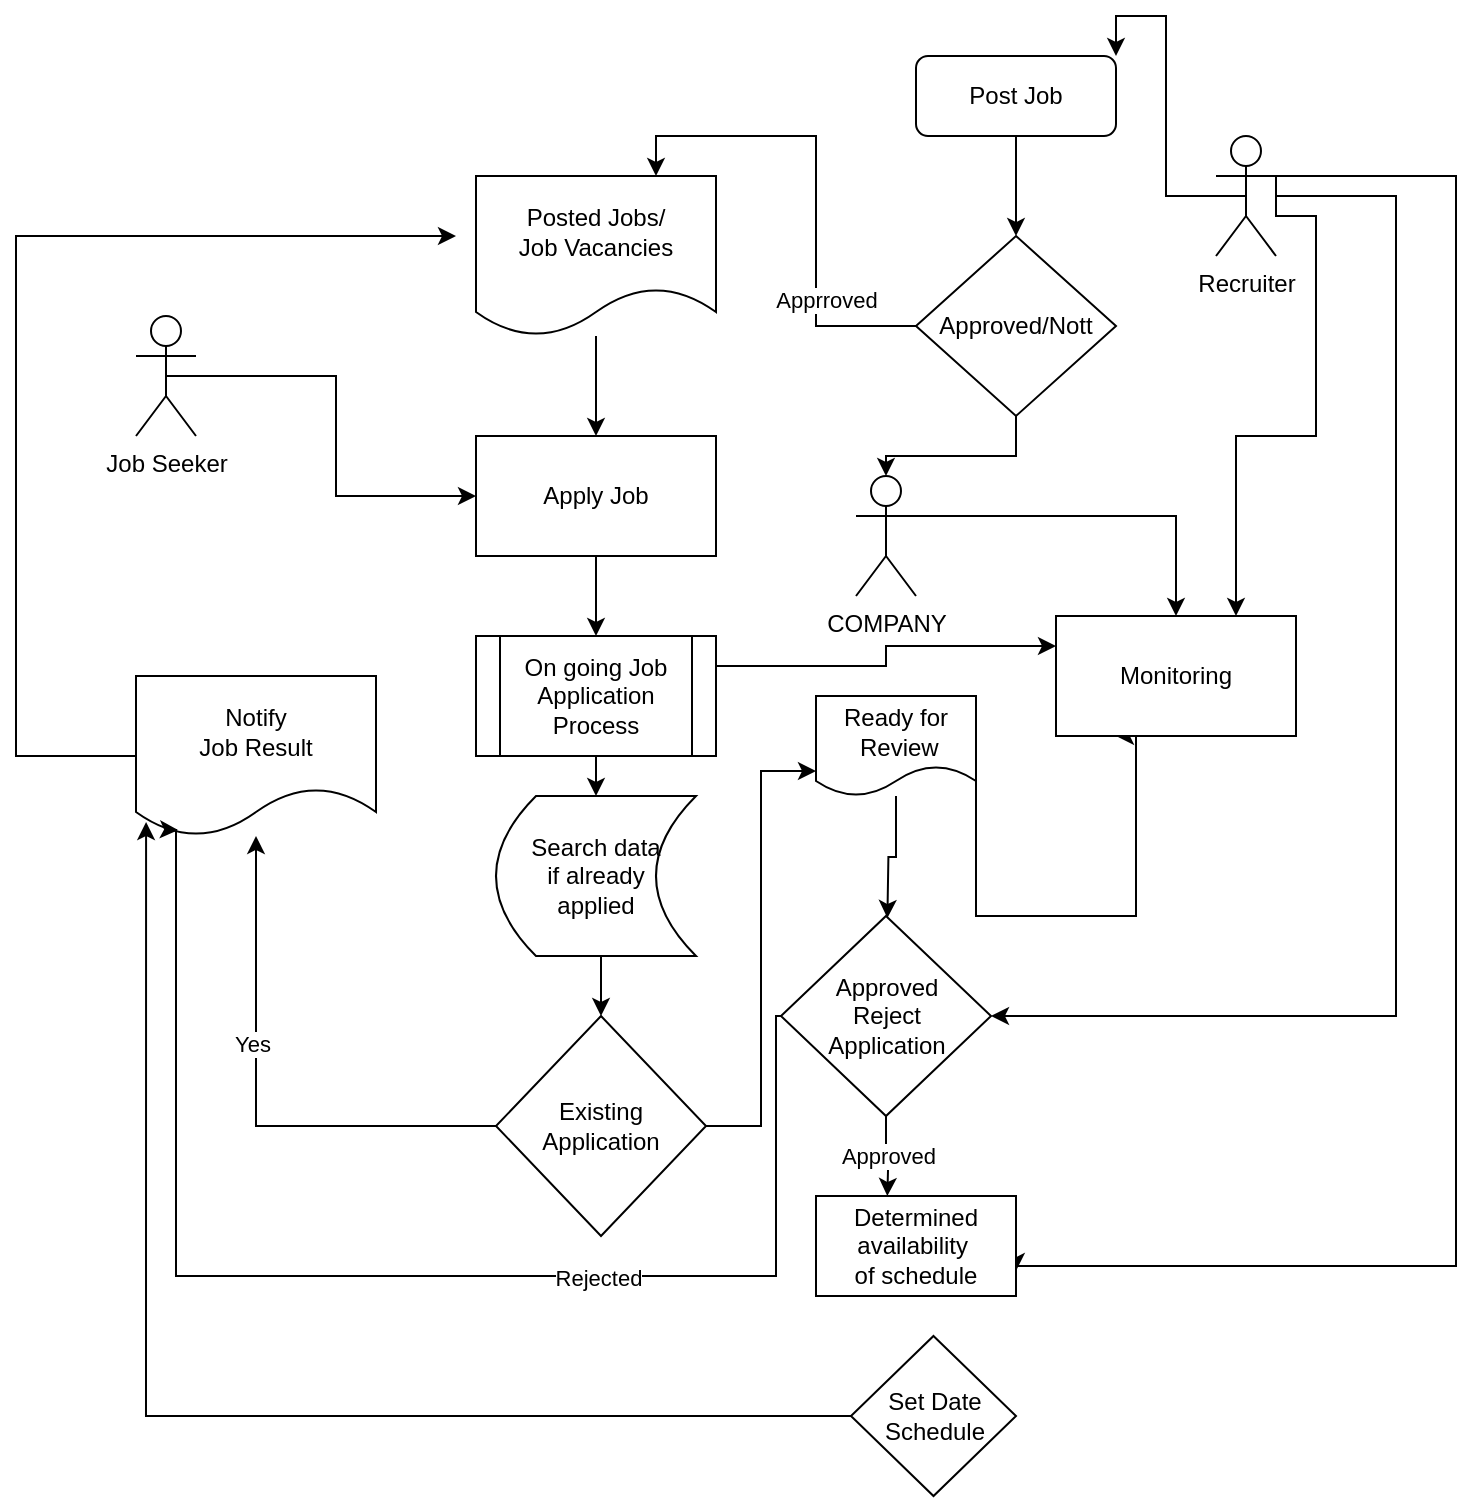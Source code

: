 <mxfile version="20.0.1" type="github">
  <diagram id="wbalTtKaecm9-t2Rqd4S" name="Page-1">
    <mxGraphModel dx="1157" dy="643" grid="1" gridSize="10" guides="1" tooltips="1" connect="1" arrows="1" fold="1" page="1" pageScale="1" pageWidth="850" pageHeight="1100" math="0" shadow="0">
      <root>
        <mxCell id="0" />
        <mxCell id="1" parent="0" />
        <mxCell id="kv7pUbfJyixGY9zZDfro-27" value="" style="edgeStyle=orthogonalEdgeStyle;rounded=0;orthogonalLoop=1;jettySize=auto;html=1;" edge="1" parent="1" source="kv7pUbfJyixGY9zZDfro-1" target="kv7pUbfJyixGY9zZDfro-24">
          <mxGeometry relative="1" as="geometry" />
        </mxCell>
        <mxCell id="kv7pUbfJyixGY9zZDfro-1" value="Apply Job" style="rounded=0;whiteSpace=wrap;html=1;" vertex="1" parent="1">
          <mxGeometry x="320" y="480" width="120" height="60" as="geometry" />
        </mxCell>
        <mxCell id="kv7pUbfJyixGY9zZDfro-17" value="" style="edgeStyle=orthogonalEdgeStyle;rounded=0;orthogonalLoop=1;jettySize=auto;html=1;" edge="1" parent="1" source="kv7pUbfJyixGY9zZDfro-3" target="kv7pUbfJyixGY9zZDfro-15">
          <mxGeometry relative="1" as="geometry" />
        </mxCell>
        <mxCell id="kv7pUbfJyixGY9zZDfro-3" value="Post Job" style="rounded=1;whiteSpace=wrap;html=1;" vertex="1" parent="1">
          <mxGeometry x="540" y="290" width="100" height="40" as="geometry" />
        </mxCell>
        <mxCell id="kv7pUbfJyixGY9zZDfro-10" style="edgeStyle=orthogonalEdgeStyle;rounded=0;orthogonalLoop=1;jettySize=auto;html=1;exitX=0.5;exitY=0.5;exitDx=0;exitDy=0;exitPerimeter=0;" edge="1" parent="1" source="kv7pUbfJyixGY9zZDfro-5" target="kv7pUbfJyixGY9zZDfro-1">
          <mxGeometry relative="1" as="geometry">
            <mxPoint x="255" y="530" as="targetPoint" />
          </mxGeometry>
        </mxCell>
        <mxCell id="kv7pUbfJyixGY9zZDfro-5" value="Job Seeker" style="shape=umlActor;verticalLabelPosition=bottom;verticalAlign=top;html=1;outlineConnect=0;" vertex="1" parent="1">
          <mxGeometry x="150" y="420" width="30" height="60" as="geometry" />
        </mxCell>
        <mxCell id="kv7pUbfJyixGY9zZDfro-12" value="" style="edgeStyle=orthogonalEdgeStyle;rounded=0;orthogonalLoop=1;jettySize=auto;html=1;" edge="1" parent="1" source="kv7pUbfJyixGY9zZDfro-11" target="kv7pUbfJyixGY9zZDfro-1">
          <mxGeometry relative="1" as="geometry" />
        </mxCell>
        <mxCell id="kv7pUbfJyixGY9zZDfro-11" value="Posted Jobs/&lt;br&gt;Job Vacancies" style="shape=document;whiteSpace=wrap;html=1;boundedLbl=1;" vertex="1" parent="1">
          <mxGeometry x="320" y="350" width="120" height="80" as="geometry" />
        </mxCell>
        <mxCell id="kv7pUbfJyixGY9zZDfro-14" style="edgeStyle=orthogonalEdgeStyle;rounded=0;orthogonalLoop=1;jettySize=auto;html=1;exitX=0.5;exitY=0.5;exitDx=0;exitDy=0;exitPerimeter=0;entryX=1;entryY=0;entryDx=0;entryDy=0;" edge="1" parent="1" source="kv7pUbfJyixGY9zZDfro-13" target="kv7pUbfJyixGY9zZDfro-3">
          <mxGeometry relative="1" as="geometry">
            <mxPoint x="620" y="330" as="targetPoint" />
          </mxGeometry>
        </mxCell>
        <mxCell id="kv7pUbfJyixGY9zZDfro-55" style="edgeStyle=orthogonalEdgeStyle;rounded=0;orthogonalLoop=1;jettySize=auto;html=1;exitX=1;exitY=0.333;exitDx=0;exitDy=0;exitPerimeter=0;entryX=0.75;entryY=0;entryDx=0;entryDy=0;" edge="1" parent="1" source="kv7pUbfJyixGY9zZDfro-13" target="kv7pUbfJyixGY9zZDfro-50">
          <mxGeometry relative="1" as="geometry">
            <Array as="points">
              <mxPoint x="720" y="370" />
              <mxPoint x="740" y="370" />
              <mxPoint x="740" y="480" />
              <mxPoint x="700" y="480" />
            </Array>
          </mxGeometry>
        </mxCell>
        <mxCell id="kv7pUbfJyixGY9zZDfro-56" style="edgeStyle=orthogonalEdgeStyle;rounded=0;orthogonalLoop=1;jettySize=auto;html=1;entryX=1;entryY=0.5;entryDx=0;entryDy=0;" edge="1" parent="1" source="kv7pUbfJyixGY9zZDfro-13" target="kv7pUbfJyixGY9zZDfro-48">
          <mxGeometry relative="1" as="geometry">
            <mxPoint x="770" y="760" as="targetPoint" />
            <Array as="points">
              <mxPoint x="780" y="360" />
              <mxPoint x="780" y="770" />
            </Array>
          </mxGeometry>
        </mxCell>
        <mxCell id="kv7pUbfJyixGY9zZDfro-59" style="edgeStyle=orthogonalEdgeStyle;rounded=0;orthogonalLoop=1;jettySize=auto;html=1;exitX=1;exitY=0.333;exitDx=0;exitDy=0;exitPerimeter=0;entryX=1;entryY=0.75;entryDx=0;entryDy=0;" edge="1" parent="1" source="kv7pUbfJyixGY9zZDfro-13" target="kv7pUbfJyixGY9zZDfro-58">
          <mxGeometry relative="1" as="geometry">
            <Array as="points">
              <mxPoint x="810" y="350" />
              <mxPoint x="810" y="895" />
            </Array>
          </mxGeometry>
        </mxCell>
        <mxCell id="kv7pUbfJyixGY9zZDfro-13" value="Recruiter" style="shape=umlActor;verticalLabelPosition=bottom;verticalAlign=top;html=1;outlineConnect=0;" vertex="1" parent="1">
          <mxGeometry x="690" y="330" width="30" height="60" as="geometry" />
        </mxCell>
        <mxCell id="kv7pUbfJyixGY9zZDfro-21" style="edgeStyle=orthogonalEdgeStyle;rounded=0;orthogonalLoop=1;jettySize=auto;html=1;" edge="1" parent="1" source="kv7pUbfJyixGY9zZDfro-15" target="kv7pUbfJyixGY9zZDfro-20">
          <mxGeometry relative="1" as="geometry" />
        </mxCell>
        <mxCell id="kv7pUbfJyixGY9zZDfro-22" style="edgeStyle=orthogonalEdgeStyle;rounded=0;orthogonalLoop=1;jettySize=auto;html=1;exitX=0;exitY=0.5;exitDx=0;exitDy=0;entryX=0.75;entryY=0;entryDx=0;entryDy=0;" edge="1" parent="1" source="kv7pUbfJyixGY9zZDfro-15" target="kv7pUbfJyixGY9zZDfro-11">
          <mxGeometry relative="1" as="geometry" />
        </mxCell>
        <mxCell id="kv7pUbfJyixGY9zZDfro-23" value="Apprroved" style="edgeLabel;html=1;align=center;verticalAlign=middle;resizable=0;points=[];" vertex="1" connectable="0" parent="kv7pUbfJyixGY9zZDfro-22">
          <mxGeometry x="-0.494" y="-5" relative="1" as="geometry">
            <mxPoint y="-1" as="offset" />
          </mxGeometry>
        </mxCell>
        <mxCell id="kv7pUbfJyixGY9zZDfro-15" value="Approved/Nott" style="rhombus;whiteSpace=wrap;html=1;" vertex="1" parent="1">
          <mxGeometry x="540" y="380" width="100" height="90" as="geometry" />
        </mxCell>
        <mxCell id="kv7pUbfJyixGY9zZDfro-52" style="edgeStyle=orthogonalEdgeStyle;rounded=0;orthogonalLoop=1;jettySize=auto;html=1;exitX=1;exitY=0.333;exitDx=0;exitDy=0;exitPerimeter=0;" edge="1" parent="1" source="kv7pUbfJyixGY9zZDfro-20" target="kv7pUbfJyixGY9zZDfro-50">
          <mxGeometry relative="1" as="geometry" />
        </mxCell>
        <mxCell id="kv7pUbfJyixGY9zZDfro-20" value="COMPANY&lt;br&gt;" style="shape=umlActor;verticalLabelPosition=bottom;verticalAlign=top;html=1;outlineConnect=0;" vertex="1" parent="1">
          <mxGeometry x="510" y="500" width="30" height="60" as="geometry" />
        </mxCell>
        <mxCell id="kv7pUbfJyixGY9zZDfro-29" style="edgeStyle=orthogonalEdgeStyle;rounded=0;orthogonalLoop=1;jettySize=auto;html=1;exitX=0.5;exitY=1;exitDx=0;exitDy=0;entryX=0.5;entryY=0;entryDx=0;entryDy=0;" edge="1" parent="1" source="kv7pUbfJyixGY9zZDfro-24" target="kv7pUbfJyixGY9zZDfro-28">
          <mxGeometry relative="1" as="geometry" />
        </mxCell>
        <mxCell id="kv7pUbfJyixGY9zZDfro-51" style="edgeStyle=orthogonalEdgeStyle;rounded=0;orthogonalLoop=1;jettySize=auto;html=1;exitX=1;exitY=0.25;exitDx=0;exitDy=0;entryX=0;entryY=0.25;entryDx=0;entryDy=0;" edge="1" parent="1" source="kv7pUbfJyixGY9zZDfro-24" target="kv7pUbfJyixGY9zZDfro-50">
          <mxGeometry relative="1" as="geometry" />
        </mxCell>
        <mxCell id="kv7pUbfJyixGY9zZDfro-24" value="On going Job Application Process" style="shape=process;whiteSpace=wrap;html=1;backgroundOutline=1;" vertex="1" parent="1">
          <mxGeometry x="320" y="580" width="120" height="60" as="geometry" />
        </mxCell>
        <mxCell id="kv7pUbfJyixGY9zZDfro-32" style="edgeStyle=orthogonalEdgeStyle;rounded=0;orthogonalLoop=1;jettySize=auto;html=1;exitX=0.5;exitY=1;exitDx=0;exitDy=0;entryX=0.5;entryY=0;entryDx=0;entryDy=0;" edge="1" parent="1" source="kv7pUbfJyixGY9zZDfro-28" target="kv7pUbfJyixGY9zZDfro-31">
          <mxGeometry relative="1" as="geometry" />
        </mxCell>
        <mxCell id="kv7pUbfJyixGY9zZDfro-28" value="Search data&lt;br&gt;if already&lt;br&gt;applied" style="shape=dataStorage;whiteSpace=wrap;html=1;fixedSize=1;" vertex="1" parent="1">
          <mxGeometry x="330" y="660" width="100" height="80" as="geometry" />
        </mxCell>
        <mxCell id="kv7pUbfJyixGY9zZDfro-37" style="edgeStyle=orthogonalEdgeStyle;rounded=0;orthogonalLoop=1;jettySize=auto;html=1;exitX=0;exitY=0.5;exitDx=0;exitDy=0;" edge="1" parent="1" source="kv7pUbfJyixGY9zZDfro-31" target="kv7pUbfJyixGY9zZDfro-36">
          <mxGeometry relative="1" as="geometry" />
        </mxCell>
        <mxCell id="kv7pUbfJyixGY9zZDfro-38" value="Yes" style="edgeLabel;html=1;align=center;verticalAlign=middle;resizable=0;points=[];" vertex="1" connectable="0" parent="kv7pUbfJyixGY9zZDfro-37">
          <mxGeometry x="0.217" y="2" relative="1" as="geometry">
            <mxPoint as="offset" />
          </mxGeometry>
        </mxCell>
        <mxCell id="kv7pUbfJyixGY9zZDfro-42" style="edgeStyle=orthogonalEdgeStyle;rounded=0;orthogonalLoop=1;jettySize=auto;html=1;exitX=1;exitY=0.5;exitDx=0;exitDy=0;entryX=0;entryY=0.75;entryDx=0;entryDy=0;" edge="1" parent="1" source="kv7pUbfJyixGY9zZDfro-31" target="kv7pUbfJyixGY9zZDfro-41">
          <mxGeometry relative="1" as="geometry" />
        </mxCell>
        <mxCell id="kv7pUbfJyixGY9zZDfro-31" value="Existing Application" style="rhombus;whiteSpace=wrap;html=1;" vertex="1" parent="1">
          <mxGeometry x="330" y="770" width="105" height="110" as="geometry" />
        </mxCell>
        <mxCell id="kv7pUbfJyixGY9zZDfro-39" style="edgeStyle=orthogonalEdgeStyle;rounded=0;orthogonalLoop=1;jettySize=auto;html=1;" edge="1" parent="1" source="kv7pUbfJyixGY9zZDfro-36">
          <mxGeometry relative="1" as="geometry">
            <mxPoint x="310" y="380" as="targetPoint" />
            <Array as="points">
              <mxPoint x="90" y="640" />
              <mxPoint x="90" y="380" />
            </Array>
          </mxGeometry>
        </mxCell>
        <mxCell id="kv7pUbfJyixGY9zZDfro-36" value="Notify&lt;br&gt;Job Result" style="shape=document;whiteSpace=wrap;html=1;boundedLbl=1;" vertex="1" parent="1">
          <mxGeometry x="150" y="600" width="120" height="80" as="geometry" />
        </mxCell>
        <mxCell id="kv7pUbfJyixGY9zZDfro-47" style="edgeStyle=orthogonalEdgeStyle;rounded=0;orthogonalLoop=1;jettySize=auto;html=1;entryX=0.357;entryY=0.025;entryDx=0;entryDy=0;entryPerimeter=0;" edge="1" parent="1" source="kv7pUbfJyixGY9zZDfro-41">
          <mxGeometry relative="1" as="geometry">
            <mxPoint x="525.7" y="721" as="targetPoint" />
          </mxGeometry>
        </mxCell>
        <mxCell id="kv7pUbfJyixGY9zZDfro-41" value="Ready for&lt;br&gt;&amp;nbsp;Review" style="shape=document;whiteSpace=wrap;html=1;boundedLbl=1;" vertex="1" parent="1">
          <mxGeometry x="490" y="610" width="80" height="50" as="geometry" />
        </mxCell>
        <mxCell id="kv7pUbfJyixGY9zZDfro-54" style="edgeStyle=orthogonalEdgeStyle;rounded=0;orthogonalLoop=1;jettySize=auto;html=1;entryX=0.25;entryY=1;entryDx=0;entryDy=0;exitX=1;exitY=0.25;exitDx=0;exitDy=0;" edge="1" parent="1" source="kv7pUbfJyixGY9zZDfro-41" target="kv7pUbfJyixGY9zZDfro-50">
          <mxGeometry relative="1" as="geometry">
            <mxPoint x="580" y="620" as="sourcePoint" />
            <Array as="points">
              <mxPoint x="570" y="720" />
              <mxPoint x="650" y="720" />
              <mxPoint x="650" y="630" />
            </Array>
          </mxGeometry>
        </mxCell>
        <mxCell id="kv7pUbfJyixGY9zZDfro-57" value="Approved" style="edgeStyle=orthogonalEdgeStyle;rounded=0;orthogonalLoop=1;jettySize=auto;html=1;exitX=0.5;exitY=1;exitDx=0;exitDy=0;" edge="1" parent="1" source="kv7pUbfJyixGY9zZDfro-48">
          <mxGeometry relative="1" as="geometry">
            <mxPoint x="525.667" y="860" as="targetPoint" />
          </mxGeometry>
        </mxCell>
        <mxCell id="kv7pUbfJyixGY9zZDfro-60" style="edgeStyle=orthogonalEdgeStyle;rounded=0;orthogonalLoop=1;jettySize=auto;html=1;entryX=0.175;entryY=0.963;entryDx=0;entryDy=0;entryPerimeter=0;" edge="1" parent="1" source="kv7pUbfJyixGY9zZDfro-48" target="kv7pUbfJyixGY9zZDfro-36">
          <mxGeometry relative="1" as="geometry">
            <mxPoint x="170" y="700" as="targetPoint" />
            <Array as="points">
              <mxPoint x="470" y="770" />
              <mxPoint x="470" y="900" />
              <mxPoint x="170" y="900" />
              <mxPoint x="170" y="677" />
            </Array>
          </mxGeometry>
        </mxCell>
        <mxCell id="kv7pUbfJyixGY9zZDfro-61" value="Rejected" style="edgeLabel;html=1;align=center;verticalAlign=middle;resizable=0;points=[];" vertex="1" connectable="0" parent="kv7pUbfJyixGY9zZDfro-60">
          <mxGeometry x="-0.323" y="1" relative="1" as="geometry">
            <mxPoint as="offset" />
          </mxGeometry>
        </mxCell>
        <mxCell id="kv7pUbfJyixGY9zZDfro-48" value="Approved&lt;br&gt;Reject&lt;br&gt;Application" style="rhombus;whiteSpace=wrap;html=1;" vertex="1" parent="1">
          <mxGeometry x="472.5" y="720" width="105" height="100" as="geometry" />
        </mxCell>
        <mxCell id="kv7pUbfJyixGY9zZDfro-50" value="Monitoring" style="rounded=0;whiteSpace=wrap;html=1;" vertex="1" parent="1">
          <mxGeometry x="610" y="570" width="120" height="60" as="geometry" />
        </mxCell>
        <mxCell id="kv7pUbfJyixGY9zZDfro-58" value="Determined availability&amp;nbsp;&lt;br&gt;of schedule" style="rounded=0;whiteSpace=wrap;html=1;" vertex="1" parent="1">
          <mxGeometry x="490" y="860" width="100" height="50" as="geometry" />
        </mxCell>
        <mxCell id="kv7pUbfJyixGY9zZDfro-65" style="edgeStyle=orthogonalEdgeStyle;rounded=0;orthogonalLoop=1;jettySize=auto;html=1;exitX=0;exitY=0.5;exitDx=0;exitDy=0;entryX=0.042;entryY=0.913;entryDx=0;entryDy=0;entryPerimeter=0;" edge="1" parent="1" source="kv7pUbfJyixGY9zZDfro-64" target="kv7pUbfJyixGY9zZDfro-36">
          <mxGeometry relative="1" as="geometry" />
        </mxCell>
        <mxCell id="kv7pUbfJyixGY9zZDfro-64" value="Set Date&lt;br&gt;Schedule" style="rhombus;whiteSpace=wrap;html=1;" vertex="1" parent="1">
          <mxGeometry x="507.5" y="930" width="82.5" height="80" as="geometry" />
        </mxCell>
      </root>
    </mxGraphModel>
  </diagram>
</mxfile>
